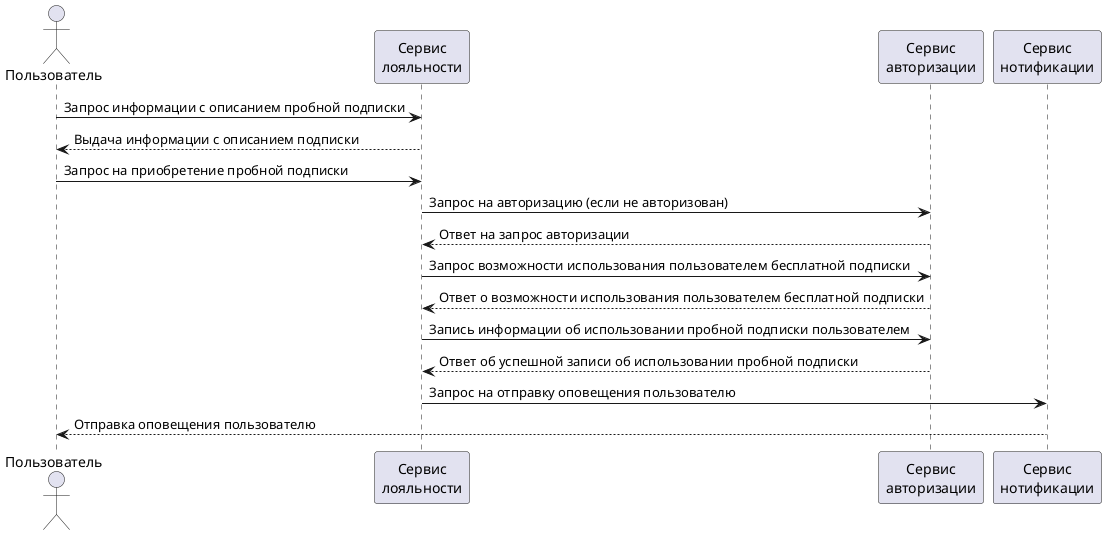 @startuml
actor Пользователь as User
participant "Сервис\nлояльности" as LoyaltyService
participant "Сервис\nавторизации" as AuthService
participant "Сервис\nнотификации" as NotificationService

User -> LoyaltyService: Запрос информации с описанием пробной подписки
LoyaltyService --> User: Выдача информации с описанием подписки

User -> LoyaltyService: Запрос на приобретение пробной подписки
LoyaltyService -> AuthService: Запрос на авторизацию (если не авторизован)
AuthService --> LoyaltyService: Ответ на запрос авторизации
LoyaltyService -> AuthService: Запрос возможности использования пользователем бесплатной подписки
AuthService --> LoyaltyService: Ответ о возможности использования пользователем бесплатной подписки

LoyaltyService -> AuthService: Запись информации об использовании пробной подписки пользователем
AuthService --> LoyaltyService: Ответ об успешной записи об использовании пробной подписки

LoyaltyService -> NotificationService: Запрос на отправку оповещения пользователю
NotificationService --> User: Отправка оповещения пользователю
@enduml